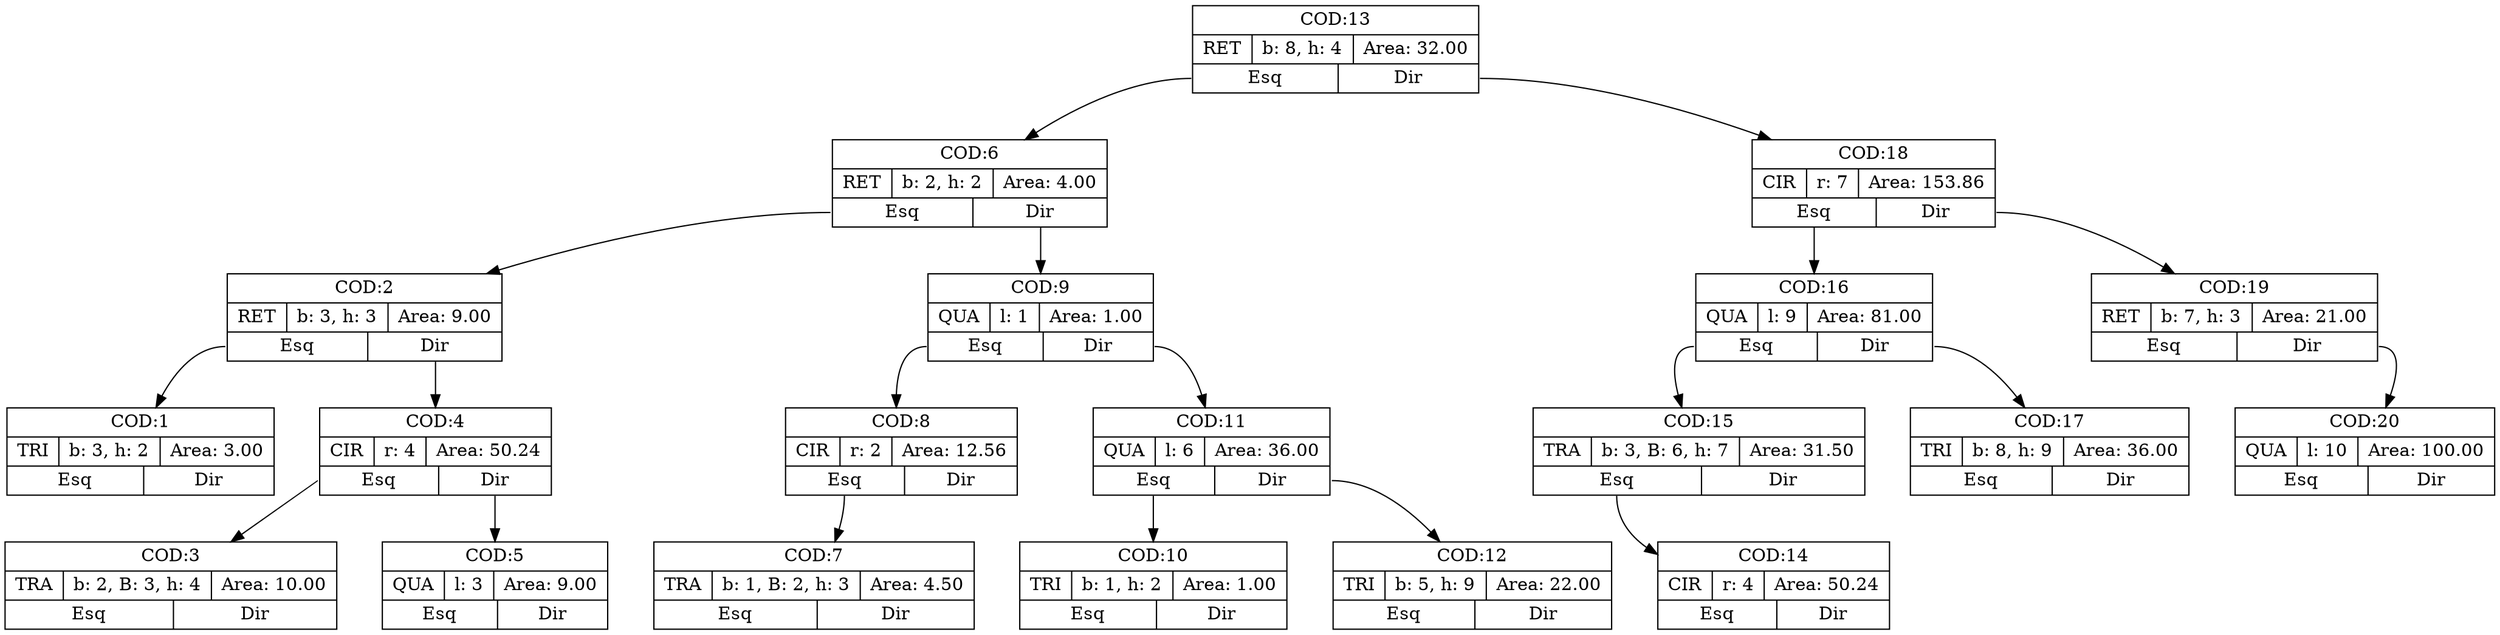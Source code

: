 digraph structs {
nodesep=.5;
node [shape=record];
13 [shape=record,label="{<f0> COD:13 |{RET|b: 8, h: 4|Area: 32.00 }|{<f1> Esq|<f2> Dir}}"];
6 [shape=record,label="{<f0> COD:6 |{RET|b: 2, h: 2|Area: 4.00 }|{<f1> Esq|<f2> Dir}}"];
2 [shape=record,label="{<f0> COD:2 |{RET|b: 3, h: 3|Area: 9.00 }|{<f1> Esq|<f2> Dir}}"];
1 [shape=record,label="{<f0> COD:1 |{TRI|b: 3, h: 2|Area: 3.00 }|{<f1> Esq|<f2> Dir}}"];
4 [shape=record,label="{<f0> COD:4 |{CIR|r: 4|Area: 50.24 }|{<f1> Esq|<f2> Dir}}"];
3 [shape=record,label="{<f0> COD:3 |{TRA|b: 2, B: 3, h: 4|Area: 10.00 }|{<f1> Esq|<f2> Dir}}"];
5 [shape=record,label="{<f0> COD:5 |{QUA|l: 3|Area: 9.00 }|{<f1> Esq|<f2> Dir}}"];
9 [shape=record,label="{<f0> COD:9 |{QUA|l: 1|Area: 1.00 }|{<f1> Esq|<f2> Dir}}"];
8 [shape=record,label="{<f0> COD:8 |{CIR|r: 2|Area: 12.56 }|{<f1> Esq|<f2> Dir}}"];
7 [shape=record,label="{<f0> COD:7 |{TRA|b: 1, B: 2, h: 3|Area: 4.50 }|{<f1> Esq|<f2> Dir}}"];
11 [shape=record,label="{<f0> COD:11 |{QUA|l: 6|Area: 36.00 }|{<f1> Esq|<f2> Dir}}"];
10 [shape=record,label="{<f0> COD:10 |{TRI|b: 1, h: 2|Area: 1.00 }|{<f1> Esq|<f2> Dir}}"];
12 [shape=record,label="{<f0> COD:12 |{TRI|b: 5, h: 9|Area: 22.00 }|{<f1> Esq|<f2> Dir}}"];
18 [shape=record,label="{<f0> COD:18 |{CIR|r: 7|Area: 153.86 }|{<f1> Esq|<f2> Dir}}"];
16 [shape=record,label="{<f0> COD:16 |{QUA|l: 9|Area: 81.00 }|{<f1> Esq|<f2> Dir}}"];
15 [shape=record,label="{<f0> COD:15 |{TRA|b: 3, B: 6, h: 7|Area: 31.50 }|{<f1> Esq|<f2> Dir}}"];
14 [shape=record,label="{<f0> COD:14 |{CIR|r: 4|Area: 50.24 }|{<f1> Esq|<f2> Dir}}"];
17 [shape=record,label="{<f0> COD:17 |{TRI|b: 8, h: 9|Area: 36.00 }|{<f1> Esq|<f2> Dir}}"];
19 [shape=record,label="{<f0> COD:19 |{RET|b: 7, h: 3|Area: 21.00 }|{<f1> Esq|<f2> Dir}}"];
20 [shape=record,label="{<f0> COD:20 |{QUA|l: 10|Area: 100.00 }|{<f1> Esq|<f2> Dir}}"];

13:f1 -> 6;
6:f1 -> 2;
2:f1 -> 1;
4:f1 -> 3;
9:f1 -> 8;
8:f1 -> 7;
11:f1 -> 10;
18:f1 -> 16;
16:f1 -> 15;
15:f1 -> 14;

13:f2 -> 18;
18:f2 -> 19;
19:f2 -> 20;
16:f2 -> 17;
6:f2 -> 9;
9:f2 -> 11;
11:f2 -> 12;
2:f2 -> 4;
4:f2 -> 5;
}